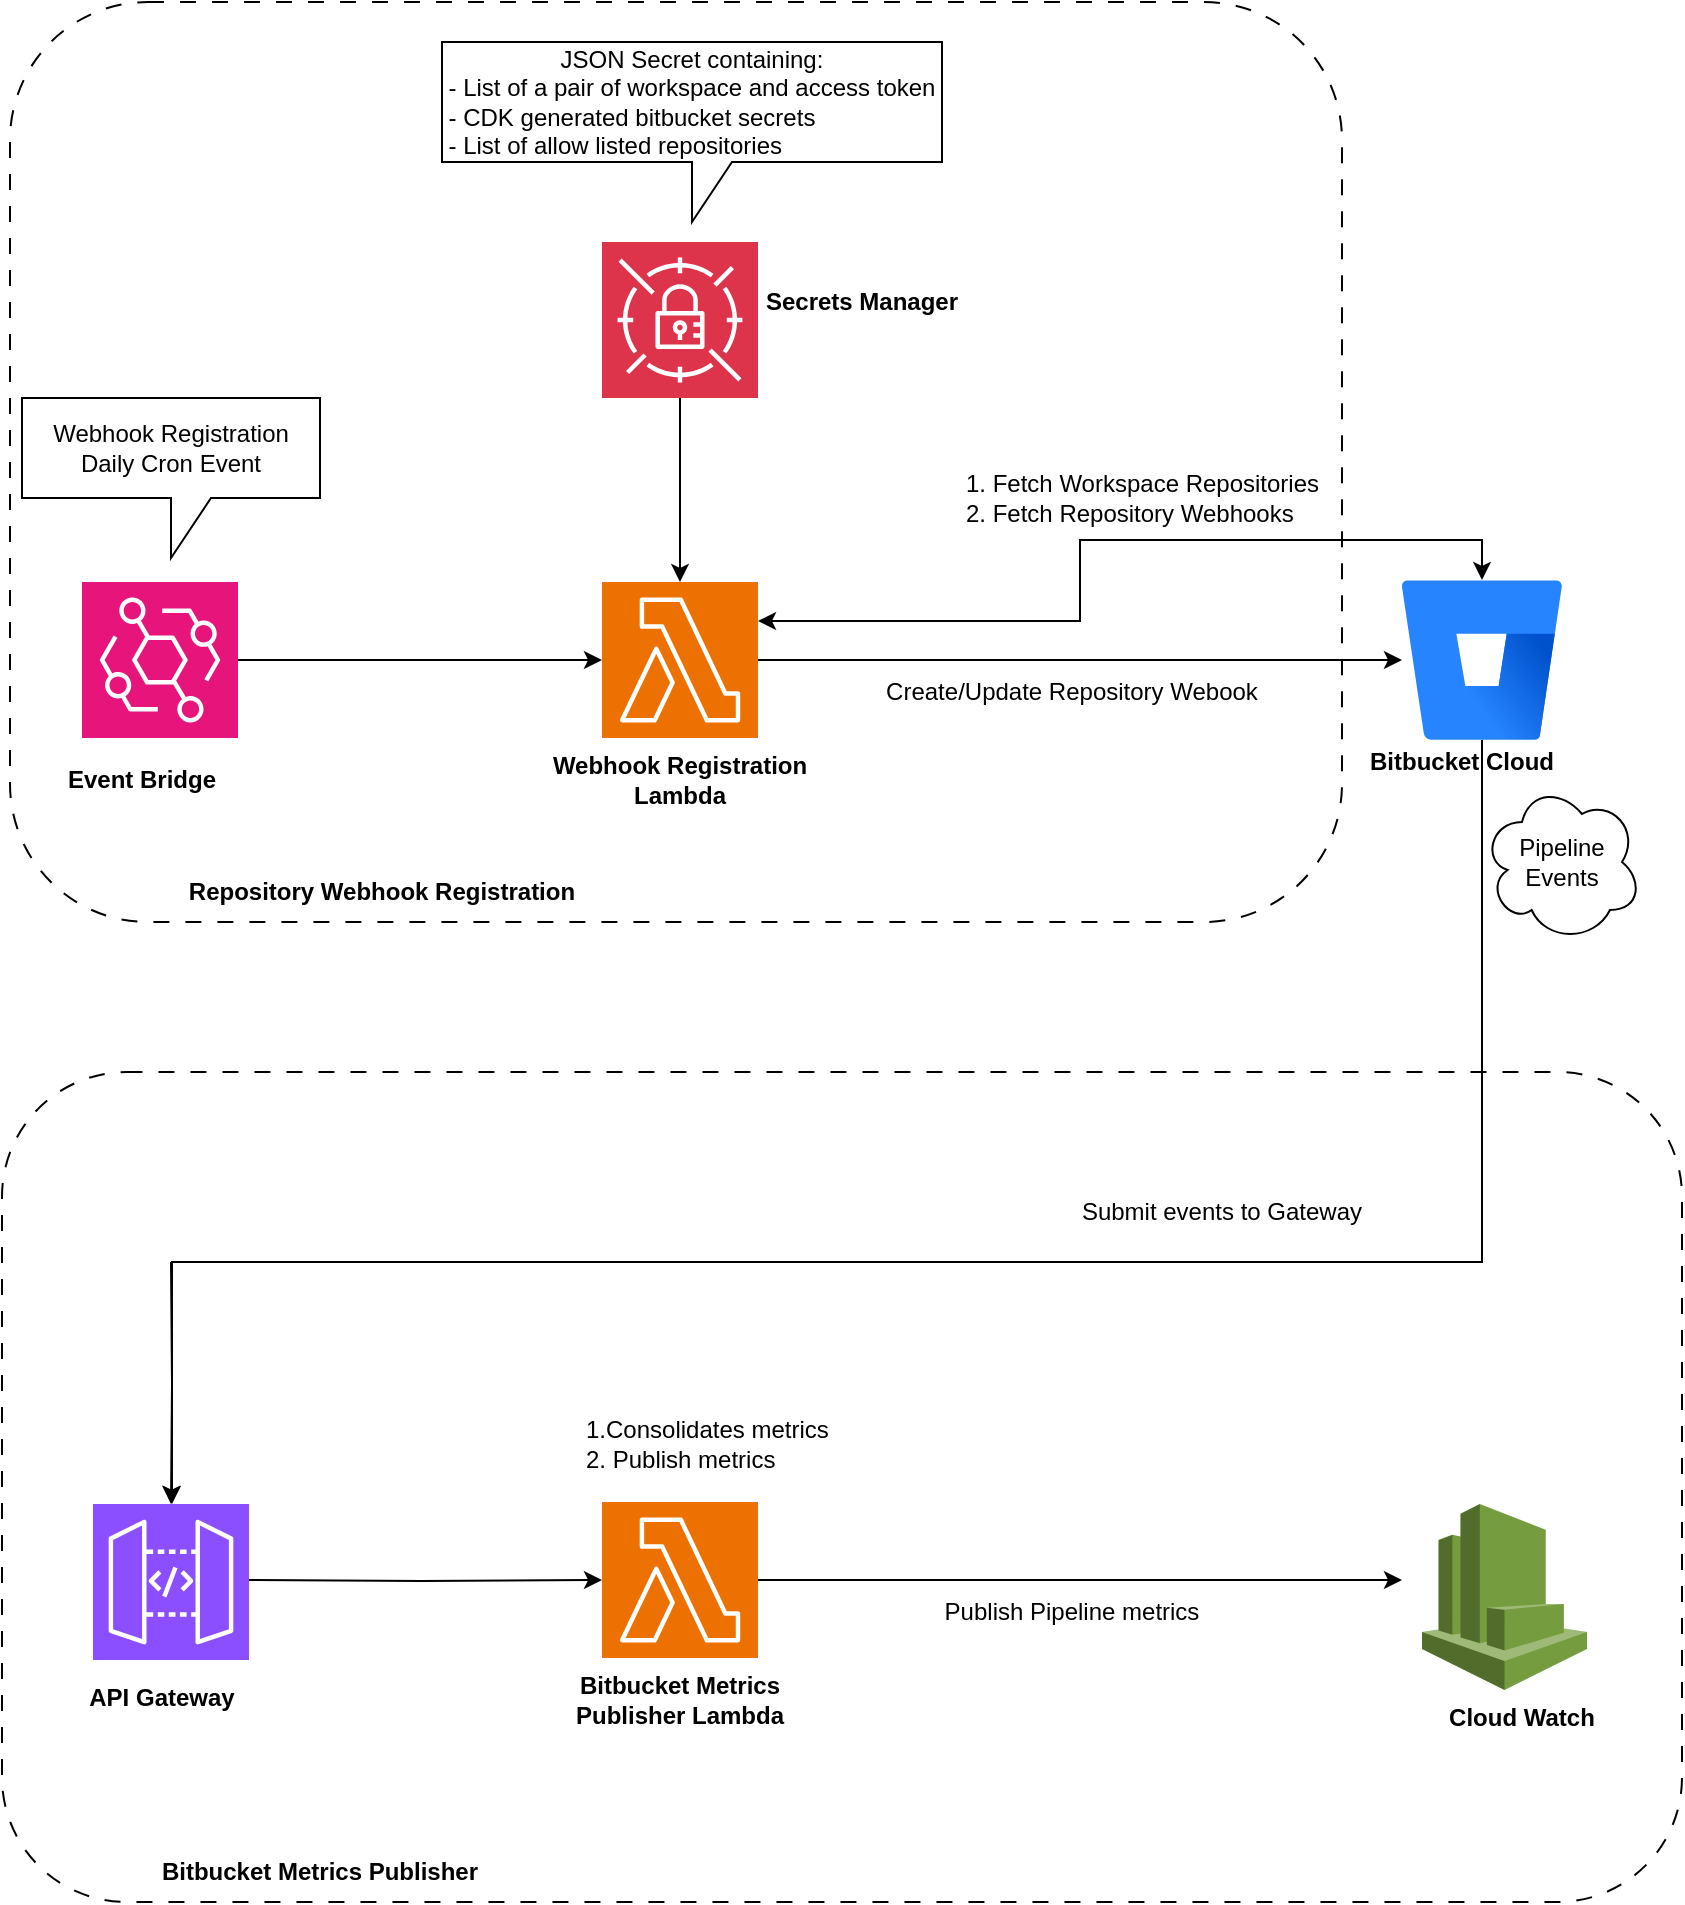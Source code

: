 <mxfile version="24.2.5" type="device">
  <diagram name="Page-1" id="CxAPu65pWp7bk08g-8Y_">
    <mxGraphModel dx="960" dy="687" grid="1" gridSize="10" guides="1" tooltips="1" connect="1" arrows="1" fold="1" page="1" pageScale="1" pageWidth="850" pageHeight="1100" math="0" shadow="0">
      <root>
        <mxCell id="0" />
        <mxCell id="1" parent="0" />
        <mxCell id="ZCdSIIBn0_6OV_UCYT79-5" style="edgeStyle=orthogonalEdgeStyle;rounded=0;orthogonalLoop=1;jettySize=auto;html=1;" parent="1" source="ZCdSIIBn0_6OV_UCYT79-1" target="ZCdSIIBn0_6OV_UCYT79-2" edge="1">
          <mxGeometry relative="1" as="geometry" />
        </mxCell>
        <mxCell id="ZCdSIIBn0_6OV_UCYT79-1" value="" style="sketch=0;points=[[0,0,0],[0.25,0,0],[0.5,0,0],[0.75,0,0],[1,0,0],[0,1,0],[0.25,1,0],[0.5,1,0],[0.75,1,0],[1,1,0],[0,0.25,0],[0,0.5,0],[0,0.75,0],[1,0.25,0],[1,0.5,0],[1,0.75,0]];outlineConnect=0;fontColor=#232F3E;fillColor=#E7157B;strokeColor=#ffffff;dashed=0;verticalLabelPosition=bottom;verticalAlign=top;align=center;html=1;fontSize=12;fontStyle=0;aspect=fixed;shape=mxgraph.aws4.resourceIcon;resIcon=mxgraph.aws4.eventbridge;" parent="1" vertex="1">
          <mxGeometry x="40" y="300" width="78" height="78" as="geometry" />
        </mxCell>
        <mxCell id="ZCdSIIBn0_6OV_UCYT79-8" style="edgeStyle=orthogonalEdgeStyle;rounded=0;orthogonalLoop=1;jettySize=auto;html=1;exitX=1;exitY=0.25;exitDx=0;exitDy=0;exitPerimeter=0;entryX=0.5;entryY=0;entryDx=0;entryDy=0;startArrow=classic;startFill=1;" parent="1" source="ZCdSIIBn0_6OV_UCYT79-2" target="ZCdSIIBn0_6OV_UCYT79-3" edge="1">
          <mxGeometry relative="1" as="geometry" />
        </mxCell>
        <mxCell id="ZCdSIIBn0_6OV_UCYT79-9" style="edgeStyle=orthogonalEdgeStyle;rounded=0;orthogonalLoop=1;jettySize=auto;html=1;entryX=0;entryY=0.5;entryDx=0;entryDy=0;" parent="1" source="ZCdSIIBn0_6OV_UCYT79-2" target="ZCdSIIBn0_6OV_UCYT79-3" edge="1">
          <mxGeometry relative="1" as="geometry" />
        </mxCell>
        <mxCell id="ZCdSIIBn0_6OV_UCYT79-2" value="" style="sketch=0;points=[[0,0,0],[0.25,0,0],[0.5,0,0],[0.75,0,0],[1,0,0],[0,1,0],[0.25,1,0],[0.5,1,0],[0.75,1,0],[1,1,0],[0,0.25,0],[0,0.5,0],[0,0.75,0],[1,0.25,0],[1,0.5,0],[1,0.75,0]];outlineConnect=0;fontColor=#232F3E;fillColor=#ED7100;strokeColor=#ffffff;dashed=0;verticalLabelPosition=bottom;verticalAlign=top;align=center;html=1;fontSize=12;fontStyle=0;aspect=fixed;shape=mxgraph.aws4.resourceIcon;resIcon=mxgraph.aws4.lambda;" parent="1" vertex="1">
          <mxGeometry x="300" y="300" width="78" height="78" as="geometry" />
        </mxCell>
        <mxCell id="1uUT0825iMONxO1MN1am-18" style="edgeStyle=orthogonalEdgeStyle;rounded=0;orthogonalLoop=1;jettySize=auto;html=1;" edge="1" parent="1" source="ZCdSIIBn0_6OV_UCYT79-3" target="1uUT0825iMONxO1MN1am-11">
          <mxGeometry relative="1" as="geometry">
            <mxPoint x="740" y="640" as="targetPoint" />
            <Array as="points">
              <mxPoint x="740" y="640" />
              <mxPoint x="85" y="640" />
            </Array>
          </mxGeometry>
        </mxCell>
        <mxCell id="ZCdSIIBn0_6OV_UCYT79-3" value="" style="image;html=1;image=img/lib/atlassian/Bitbucket_Logo.svg;" parent="1" vertex="1">
          <mxGeometry x="700" y="299" width="80" height="80" as="geometry" />
        </mxCell>
        <mxCell id="ZCdSIIBn0_6OV_UCYT79-4" value="" style="sketch=0;points=[[0,0,0],[0.25,0,0],[0.5,0,0],[0.75,0,0],[1,0,0],[0,1,0],[0.25,1,0],[0.5,1,0],[0.75,1,0],[1,1,0],[0,0.25,0],[0,0.5,0],[0,0.75,0],[1,0.25,0],[1,0.5,0],[1,0.75,0]];outlineConnect=0;fontColor=#232F3E;fillColor=#DD344C;strokeColor=#ffffff;dashed=0;verticalLabelPosition=bottom;verticalAlign=top;align=center;html=1;fontSize=12;fontStyle=0;aspect=fixed;shape=mxgraph.aws4.resourceIcon;resIcon=mxgraph.aws4.secrets_manager;" parent="1" vertex="1">
          <mxGeometry x="300" y="130" width="78" height="78" as="geometry" />
        </mxCell>
        <mxCell id="ZCdSIIBn0_6OV_UCYT79-6" style="edgeStyle=orthogonalEdgeStyle;rounded=0;orthogonalLoop=1;jettySize=auto;html=1;entryX=0.5;entryY=0;entryDx=0;entryDy=0;entryPerimeter=0;" parent="1" source="ZCdSIIBn0_6OV_UCYT79-4" target="ZCdSIIBn0_6OV_UCYT79-2" edge="1">
          <mxGeometry relative="1" as="geometry" />
        </mxCell>
        <mxCell id="ZCdSIIBn0_6OV_UCYT79-10" value="Webhook Registration Lambda" style="text;html=1;align=center;verticalAlign=middle;whiteSpace=wrap;rounded=0;fontStyle=1" parent="1" vertex="1">
          <mxGeometry x="269" y="379" width="140" height="40" as="geometry" />
        </mxCell>
        <mxCell id="ZCdSIIBn0_6OV_UCYT79-12" value="Create/Update Repository Webook" style="text;html=1;align=center;verticalAlign=middle;whiteSpace=wrap;rounded=0;" parent="1" vertex="1">
          <mxGeometry x="440" y="340" width="190" height="30" as="geometry" />
        </mxCell>
        <mxCell id="ZCdSIIBn0_6OV_UCYT79-13" value="1. Fetch Workspace Repositories&amp;nbsp;&lt;div&gt;2. Fetch Repository Webhooks &amp;nbsp;&amp;nbsp;&lt;/div&gt;" style="text;html=1;align=left;verticalAlign=middle;whiteSpace=wrap;rounded=0;" parent="1" vertex="1">
          <mxGeometry x="480" y="228" width="190" height="60" as="geometry" />
        </mxCell>
        <mxCell id="ZCdSIIBn0_6OV_UCYT79-14" value="JSON Secret containing:&lt;div&gt;- List of a pair of workspace and access token&lt;/div&gt;&lt;div style=&quot;text-align: left;&quot;&gt;- CDK generated bitbucket secrets&lt;/div&gt;&lt;div style=&quot;text-align: left;&quot;&gt;- List of allow listed repositories&lt;/div&gt;" style="shape=callout;whiteSpace=wrap;html=1;perimeter=calloutPerimeter;" parent="1" vertex="1">
          <mxGeometry x="220" y="30" width="250" height="90" as="geometry" />
        </mxCell>
        <mxCell id="ZCdSIIBn0_6OV_UCYT79-15" value="Bitbucket Cloud" style="text;html=1;align=center;verticalAlign=middle;whiteSpace=wrap;rounded=0;fontStyle=1" parent="1" vertex="1">
          <mxGeometry x="660" y="370" width="140" height="40" as="geometry" />
        </mxCell>
        <mxCell id="ZCdSIIBn0_6OV_UCYT79-16" value="Secrets Manager" style="text;html=1;align=center;verticalAlign=middle;whiteSpace=wrap;rounded=0;fontStyle=1" parent="1" vertex="1">
          <mxGeometry x="360" y="140" width="140" height="40" as="geometry" />
        </mxCell>
        <mxCell id="ZCdSIIBn0_6OV_UCYT79-17" value="Event Bridge" style="text;html=1;align=center;verticalAlign=middle;whiteSpace=wrap;rounded=0;fontStyle=1" parent="1" vertex="1">
          <mxGeometry y="379" width="140" height="40" as="geometry" />
        </mxCell>
        <mxCell id="ZCdSIIBn0_6OV_UCYT79-20" value="Webhook Registration Daily Cron Event" style="shape=callout;whiteSpace=wrap;html=1;perimeter=calloutPerimeter;" parent="1" vertex="1">
          <mxGeometry x="10" y="208" width="149" height="80" as="geometry" />
        </mxCell>
        <mxCell id="1uUT0825iMONxO1MN1am-1" style="edgeStyle=orthogonalEdgeStyle;rounded=0;orthogonalLoop=1;jettySize=auto;html=1;" edge="1" parent="1" target="1uUT0825iMONxO1MN1am-3">
          <mxGeometry relative="1" as="geometry">
            <mxPoint x="118" y="799" as="sourcePoint" />
          </mxGeometry>
        </mxCell>
        <mxCell id="1uUT0825iMONxO1MN1am-2" style="edgeStyle=orthogonalEdgeStyle;rounded=0;orthogonalLoop=1;jettySize=auto;html=1;entryX=0;entryY=0.5;entryDx=0;entryDy=0;" edge="1" parent="1" source="1uUT0825iMONxO1MN1am-3">
          <mxGeometry relative="1" as="geometry">
            <mxPoint x="700" y="799" as="targetPoint" />
          </mxGeometry>
        </mxCell>
        <mxCell id="1uUT0825iMONxO1MN1am-3" value="" style="sketch=0;points=[[0,0,0],[0.25,0,0],[0.5,0,0],[0.75,0,0],[1,0,0],[0,1,0],[0.25,1,0],[0.5,1,0],[0.75,1,0],[1,1,0],[0,0.25,0],[0,0.5,0],[0,0.75,0],[1,0.25,0],[1,0.5,0],[1,0.75,0]];outlineConnect=0;fontColor=#232F3E;fillColor=#ED7100;strokeColor=#ffffff;dashed=0;verticalLabelPosition=bottom;verticalAlign=top;align=center;html=1;fontSize=12;fontStyle=0;aspect=fixed;shape=mxgraph.aws4.resourceIcon;resIcon=mxgraph.aws4.lambda;" vertex="1" parent="1">
          <mxGeometry x="300" y="760" width="78" height="78" as="geometry" />
        </mxCell>
        <mxCell id="1uUT0825iMONxO1MN1am-4" value="Bitbucket Metrics Publisher Lambda" style="text;html=1;align=center;verticalAlign=middle;whiteSpace=wrap;rounded=0;fontStyle=1" vertex="1" parent="1">
          <mxGeometry x="269" y="839" width="140" height="40" as="geometry" />
        </mxCell>
        <mxCell id="1uUT0825iMONxO1MN1am-5" value="Publish Pipeline metrics" style="text;html=1;align=center;verticalAlign=middle;whiteSpace=wrap;rounded=0;" vertex="1" parent="1">
          <mxGeometry x="440" y="800" width="190" height="30" as="geometry" />
        </mxCell>
        <mxCell id="1uUT0825iMONxO1MN1am-6" value="1.Consolidates metrics&lt;div&gt;2. Publish metrics&lt;/div&gt;" style="text;html=1;align=left;verticalAlign=middle;whiteSpace=wrap;rounded=0;" vertex="1" parent="1">
          <mxGeometry x="290" y="701" width="190" height="60" as="geometry" />
        </mxCell>
        <mxCell id="1uUT0825iMONxO1MN1am-8" value="API Gateway" style="text;html=1;align=center;verticalAlign=middle;whiteSpace=wrap;rounded=0;fontStyle=1" vertex="1" parent="1">
          <mxGeometry x="10" y="838" width="140" height="40" as="geometry" />
        </mxCell>
        <mxCell id="1uUT0825iMONxO1MN1am-11" value="" style="sketch=0;points=[[0,0,0],[0.25,0,0],[0.5,0,0],[0.75,0,0],[1,0,0],[0,1,0],[0.25,1,0],[0.5,1,0],[0.75,1,0],[1,1,0],[0,0.25,0],[0,0.5,0],[0,0.75,0],[1,0.25,0],[1,0.5,0],[1,0.75,0]];outlineConnect=0;fontColor=#232F3E;fillColor=#8C4FFF;strokeColor=#ffffff;dashed=0;verticalLabelPosition=bottom;verticalAlign=top;align=center;html=1;fontSize=12;fontStyle=0;aspect=fixed;shape=mxgraph.aws4.resourceIcon;resIcon=mxgraph.aws4.api_gateway;" vertex="1" parent="1">
          <mxGeometry x="45.5" y="761" width="78" height="78" as="geometry" />
        </mxCell>
        <mxCell id="1uUT0825iMONxO1MN1am-12" style="edgeStyle=orthogonalEdgeStyle;rounded=0;orthogonalLoop=1;jettySize=auto;html=1;entryX=0.5;entryY=0;entryDx=0;entryDy=0;entryPerimeter=0;" edge="1" parent="1" target="1uUT0825iMONxO1MN1am-11">
          <mxGeometry relative="1" as="geometry">
            <mxPoint x="84.5" y="640" as="sourcePoint" />
          </mxGeometry>
        </mxCell>
        <mxCell id="1uUT0825iMONxO1MN1am-13" value="Submit events to Gateway" style="text;html=1;align=center;verticalAlign=middle;whiteSpace=wrap;rounded=0;" vertex="1" parent="1">
          <mxGeometry x="520" y="600" width="180" height="30" as="geometry" />
        </mxCell>
        <mxCell id="1uUT0825iMONxO1MN1am-14" value="" style="outlineConnect=0;dashed=0;verticalLabelPosition=bottom;verticalAlign=top;align=center;html=1;shape=mxgraph.aws3.cloudwatch;fillColor=#759C3E;gradientColor=none;" vertex="1" parent="1">
          <mxGeometry x="710" y="761" width="82.5" height="93" as="geometry" />
        </mxCell>
        <mxCell id="1uUT0825iMONxO1MN1am-15" value="Cloud Watch" style="text;html=1;align=center;verticalAlign=middle;whiteSpace=wrap;rounded=0;fontStyle=1" vertex="1" parent="1">
          <mxGeometry x="690" y="848" width="140" height="40" as="geometry" />
        </mxCell>
        <mxCell id="1uUT0825iMONxO1MN1am-19" value="" style="rounded=1;whiteSpace=wrap;html=1;fillColor=none;dashed=1;dashPattern=8 8;" vertex="1" parent="1">
          <mxGeometry y="545" width="840" height="415" as="geometry" />
        </mxCell>
        <mxCell id="1uUT0825iMONxO1MN1am-20" value="" style="rounded=1;whiteSpace=wrap;html=1;fillColor=none;dashed=1;dashPattern=8 8;" vertex="1" parent="1">
          <mxGeometry x="4" y="10" width="666" height="460" as="geometry" />
        </mxCell>
        <mxCell id="1uUT0825iMONxO1MN1am-21" value="Repository Webhook Registration" style="text;html=1;align=center;verticalAlign=middle;whiteSpace=wrap;rounded=0;fontStyle=1" vertex="1" parent="1">
          <mxGeometry x="80" y="440" width="220" height="30" as="geometry" />
        </mxCell>
        <mxCell id="1uUT0825iMONxO1MN1am-22" value="Bitbucket Metrics Publisher" style="text;html=1;align=center;verticalAlign=middle;whiteSpace=wrap;rounded=0;fontStyle=1" vertex="1" parent="1">
          <mxGeometry x="49" y="930" width="220" height="30" as="geometry" />
        </mxCell>
        <mxCell id="1uUT0825iMONxO1MN1am-23" value="Pipeline Events" style="ellipse;shape=cloud;whiteSpace=wrap;html=1;" vertex="1" parent="1">
          <mxGeometry x="740" y="400" width="80" height="80" as="geometry" />
        </mxCell>
      </root>
    </mxGraphModel>
  </diagram>
</mxfile>
